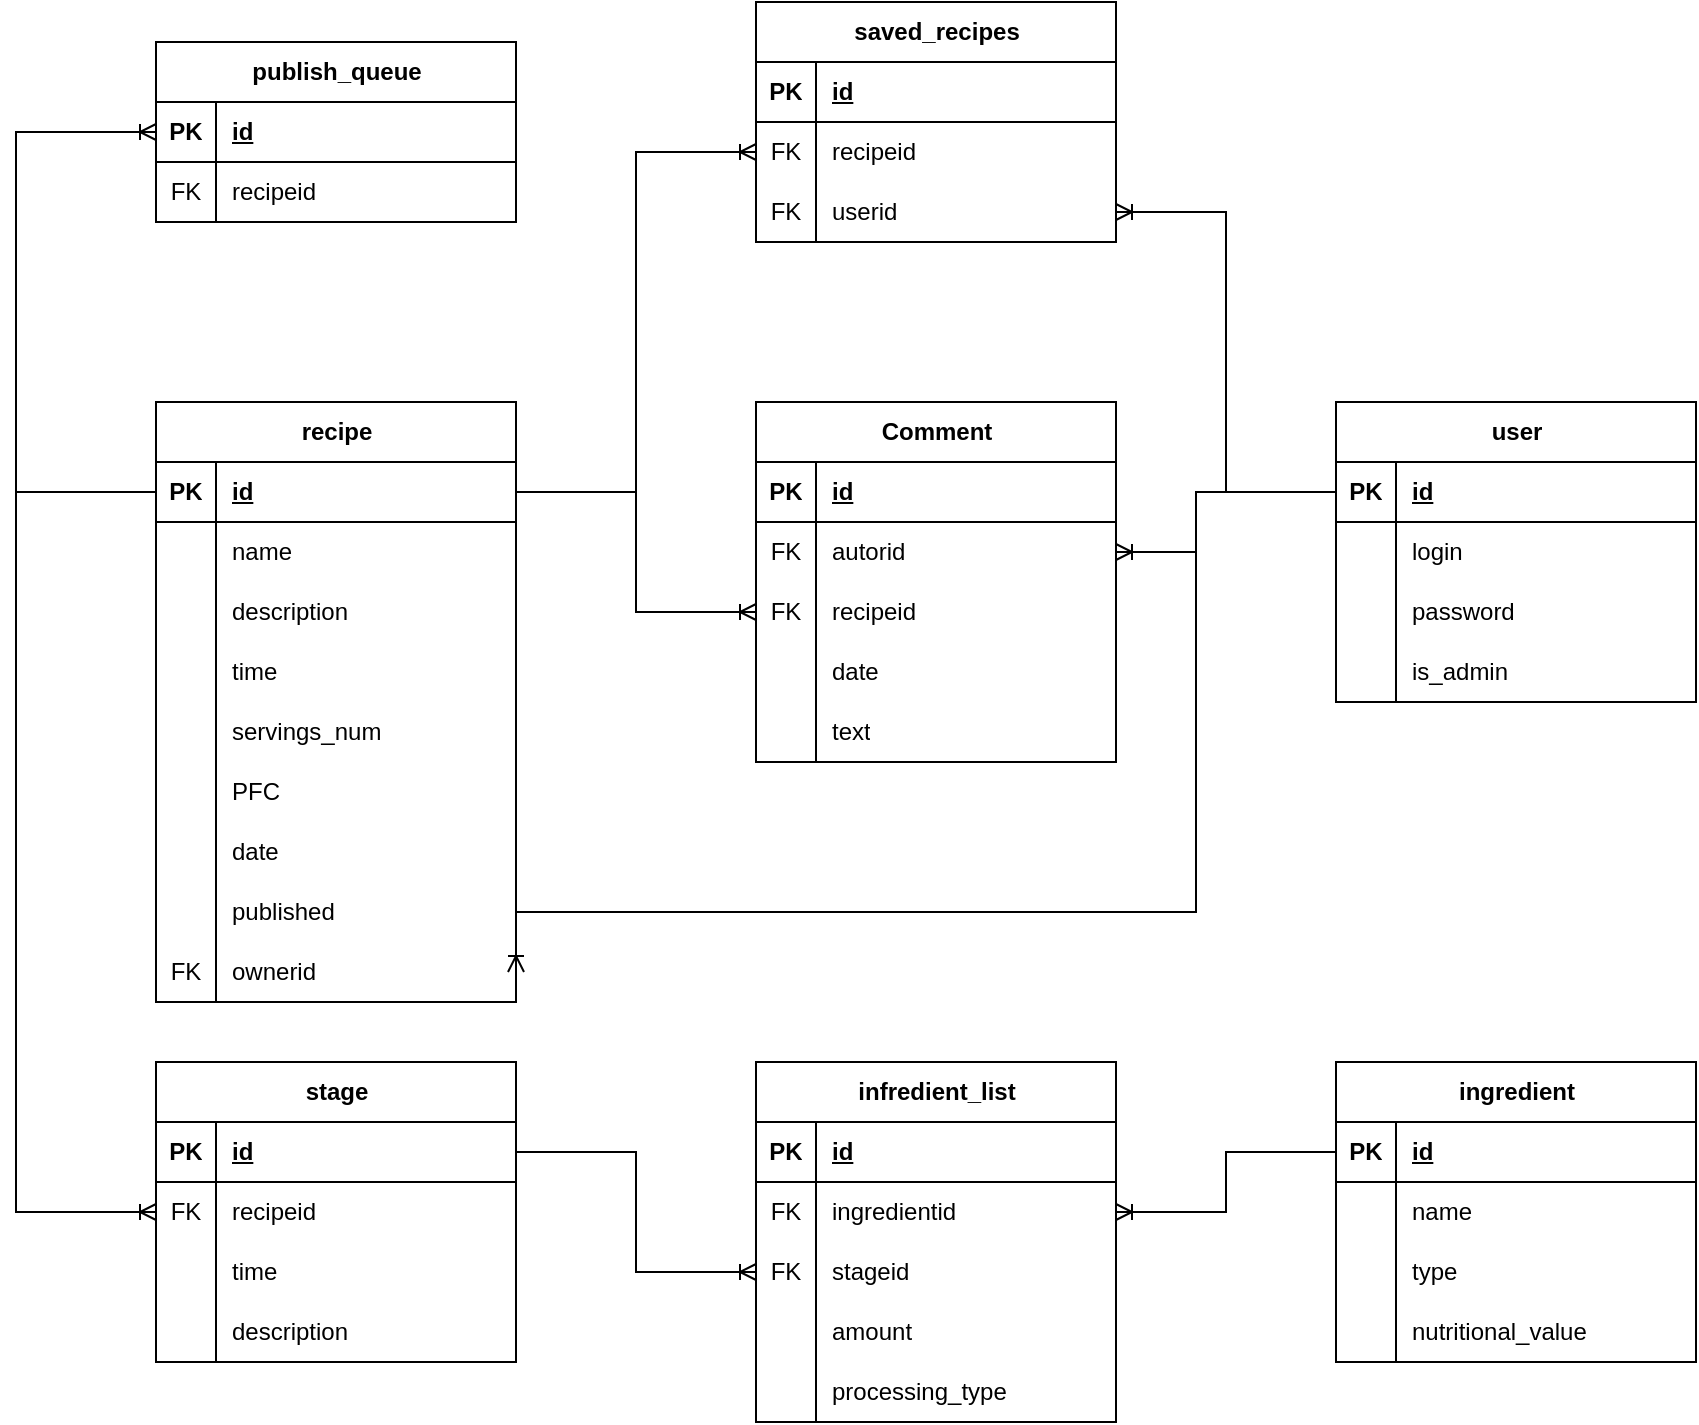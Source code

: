 <?xml version="1.0" encoding="UTF-8"?>
<mxfile version="21.7.5" type="device">
  <diagram name="Страница 1" id="qxFf3UQP6UIn3KZChsgd">
    <mxGraphModel dx="2514" dy="895" grid="1" gridSize="10" guides="1" tooltips="1" connect="1" arrows="1" fold="1" page="1" pageScale="1" pageWidth="827" pageHeight="1169" math="0" shadow="0">
      <root>
        <mxCell id="0" />
        <mxCell id="1" parent="0" />
        <mxCell id="BuywDFNA-52VZ0gTNsVz-1" value="user" style="shape=table;startSize=30;container=1;collapsible=1;childLayout=tableLayout;fixedRows=1;rowLines=0;fontStyle=1;align=center;resizeLast=1;html=1;" parent="1" vertex="1">
          <mxGeometry x="120" y="270" width="180" height="150" as="geometry">
            <mxRectangle x="170" y="230" width="70" height="30" as="alternateBounds" />
          </mxGeometry>
        </mxCell>
        <mxCell id="BuywDFNA-52VZ0gTNsVz-2" value="" style="shape=tableRow;horizontal=0;startSize=0;swimlaneHead=0;swimlaneBody=0;fillColor=none;collapsible=0;dropTarget=0;points=[[0,0.5],[1,0.5]];portConstraint=eastwest;top=0;left=0;right=0;bottom=1;" parent="BuywDFNA-52VZ0gTNsVz-1" vertex="1">
          <mxGeometry y="30" width="180" height="30" as="geometry" />
        </mxCell>
        <mxCell id="BuywDFNA-52VZ0gTNsVz-3" value="PK" style="shape=partialRectangle;connectable=0;fillColor=none;top=0;left=0;bottom=0;right=0;fontStyle=1;overflow=hidden;whiteSpace=wrap;html=1;" parent="BuywDFNA-52VZ0gTNsVz-2" vertex="1">
          <mxGeometry width="30" height="30" as="geometry">
            <mxRectangle width="30" height="30" as="alternateBounds" />
          </mxGeometry>
        </mxCell>
        <mxCell id="BuywDFNA-52VZ0gTNsVz-4" value="id" style="shape=partialRectangle;connectable=0;fillColor=none;top=0;left=0;bottom=0;right=0;align=left;spacingLeft=6;fontStyle=5;overflow=hidden;whiteSpace=wrap;html=1;" parent="BuywDFNA-52VZ0gTNsVz-2" vertex="1">
          <mxGeometry x="30" width="150" height="30" as="geometry">
            <mxRectangle width="150" height="30" as="alternateBounds" />
          </mxGeometry>
        </mxCell>
        <mxCell id="BuywDFNA-52VZ0gTNsVz-5" value="" style="shape=tableRow;horizontal=0;startSize=0;swimlaneHead=0;swimlaneBody=0;fillColor=none;collapsible=0;dropTarget=0;points=[[0,0.5],[1,0.5]];portConstraint=eastwest;top=0;left=0;right=0;bottom=0;" parent="BuywDFNA-52VZ0gTNsVz-1" vertex="1">
          <mxGeometry y="60" width="180" height="30" as="geometry" />
        </mxCell>
        <mxCell id="BuywDFNA-52VZ0gTNsVz-6" value="" style="shape=partialRectangle;connectable=0;fillColor=none;top=0;left=0;bottom=0;right=0;editable=1;overflow=hidden;whiteSpace=wrap;html=1;" parent="BuywDFNA-52VZ0gTNsVz-5" vertex="1">
          <mxGeometry width="30" height="30" as="geometry">
            <mxRectangle width="30" height="30" as="alternateBounds" />
          </mxGeometry>
        </mxCell>
        <mxCell id="BuywDFNA-52VZ0gTNsVz-7" value="login" style="shape=partialRectangle;connectable=0;fillColor=none;top=0;left=0;bottom=0;right=0;align=left;spacingLeft=6;overflow=hidden;whiteSpace=wrap;html=1;" parent="BuywDFNA-52VZ0gTNsVz-5" vertex="1">
          <mxGeometry x="30" width="150" height="30" as="geometry">
            <mxRectangle width="150" height="30" as="alternateBounds" />
          </mxGeometry>
        </mxCell>
        <mxCell id="BuywDFNA-52VZ0gTNsVz-8" value="" style="shape=tableRow;horizontal=0;startSize=0;swimlaneHead=0;swimlaneBody=0;fillColor=none;collapsible=0;dropTarget=0;points=[[0,0.5],[1,0.5]];portConstraint=eastwest;top=0;left=0;right=0;bottom=0;" parent="BuywDFNA-52VZ0gTNsVz-1" vertex="1">
          <mxGeometry y="90" width="180" height="30" as="geometry" />
        </mxCell>
        <mxCell id="BuywDFNA-52VZ0gTNsVz-9" value="" style="shape=partialRectangle;connectable=0;fillColor=none;top=0;left=0;bottom=0;right=0;editable=1;overflow=hidden;whiteSpace=wrap;html=1;" parent="BuywDFNA-52VZ0gTNsVz-8" vertex="1">
          <mxGeometry width="30" height="30" as="geometry">
            <mxRectangle width="30" height="30" as="alternateBounds" />
          </mxGeometry>
        </mxCell>
        <mxCell id="BuywDFNA-52VZ0gTNsVz-10" value="password" style="shape=partialRectangle;connectable=0;fillColor=none;top=0;left=0;bottom=0;right=0;align=left;spacingLeft=6;overflow=hidden;whiteSpace=wrap;html=1;" parent="BuywDFNA-52VZ0gTNsVz-8" vertex="1">
          <mxGeometry x="30" width="150" height="30" as="geometry">
            <mxRectangle width="150" height="30" as="alternateBounds" />
          </mxGeometry>
        </mxCell>
        <mxCell id="BuywDFNA-52VZ0gTNsVz-11" value="" style="shape=tableRow;horizontal=0;startSize=0;swimlaneHead=0;swimlaneBody=0;fillColor=none;collapsible=0;dropTarget=0;points=[[0,0.5],[1,0.5]];portConstraint=eastwest;top=0;left=0;right=0;bottom=0;" parent="BuywDFNA-52VZ0gTNsVz-1" vertex="1">
          <mxGeometry y="120" width="180" height="30" as="geometry" />
        </mxCell>
        <mxCell id="BuywDFNA-52VZ0gTNsVz-12" value="" style="shape=partialRectangle;connectable=0;fillColor=none;top=0;left=0;bottom=0;right=0;editable=1;overflow=hidden;whiteSpace=wrap;html=1;" parent="BuywDFNA-52VZ0gTNsVz-11" vertex="1">
          <mxGeometry width="30" height="30" as="geometry">
            <mxRectangle width="30" height="30" as="alternateBounds" />
          </mxGeometry>
        </mxCell>
        <mxCell id="BuywDFNA-52VZ0gTNsVz-13" value="is_admin" style="shape=partialRectangle;connectable=0;fillColor=none;top=0;left=0;bottom=0;right=0;align=left;spacingLeft=6;overflow=hidden;whiteSpace=wrap;html=1;" parent="BuywDFNA-52VZ0gTNsVz-11" vertex="1">
          <mxGeometry x="30" width="150" height="30" as="geometry">
            <mxRectangle width="150" height="30" as="alternateBounds" />
          </mxGeometry>
        </mxCell>
        <mxCell id="BuywDFNA-52VZ0gTNsVz-22" value="Comment" style="shape=table;startSize=30;container=1;collapsible=1;childLayout=tableLayout;fixedRows=1;rowLines=0;fontStyle=1;align=center;resizeLast=1;html=1;" parent="1" vertex="1">
          <mxGeometry x="-170" y="270" width="180" height="180" as="geometry">
            <mxRectangle x="170" y="230" width="70" height="30" as="alternateBounds" />
          </mxGeometry>
        </mxCell>
        <mxCell id="BuywDFNA-52VZ0gTNsVz-23" value="" style="shape=tableRow;horizontal=0;startSize=0;swimlaneHead=0;swimlaneBody=0;fillColor=none;collapsible=0;dropTarget=0;points=[[0,0.5],[1,0.5]];portConstraint=eastwest;top=0;left=0;right=0;bottom=1;" parent="BuywDFNA-52VZ0gTNsVz-22" vertex="1">
          <mxGeometry y="30" width="180" height="30" as="geometry" />
        </mxCell>
        <mxCell id="BuywDFNA-52VZ0gTNsVz-24" value="PK" style="shape=partialRectangle;connectable=0;fillColor=none;top=0;left=0;bottom=0;right=0;fontStyle=1;overflow=hidden;whiteSpace=wrap;html=1;" parent="BuywDFNA-52VZ0gTNsVz-23" vertex="1">
          <mxGeometry width="30" height="30" as="geometry">
            <mxRectangle width="30" height="30" as="alternateBounds" />
          </mxGeometry>
        </mxCell>
        <mxCell id="BuywDFNA-52VZ0gTNsVz-25" value="id" style="shape=partialRectangle;connectable=0;fillColor=none;top=0;left=0;bottom=0;right=0;align=left;spacingLeft=6;fontStyle=5;overflow=hidden;whiteSpace=wrap;html=1;" parent="BuywDFNA-52VZ0gTNsVz-23" vertex="1">
          <mxGeometry x="30" width="150" height="30" as="geometry">
            <mxRectangle width="150" height="30" as="alternateBounds" />
          </mxGeometry>
        </mxCell>
        <mxCell id="BuywDFNA-52VZ0gTNsVz-26" value="" style="shape=tableRow;horizontal=0;startSize=0;swimlaneHead=0;swimlaneBody=0;fillColor=none;collapsible=0;dropTarget=0;points=[[0,0.5],[1,0.5]];portConstraint=eastwest;top=0;left=0;right=0;bottom=0;" parent="BuywDFNA-52VZ0gTNsVz-22" vertex="1">
          <mxGeometry y="60" width="180" height="30" as="geometry" />
        </mxCell>
        <mxCell id="BuywDFNA-52VZ0gTNsVz-27" value="FK" style="shape=partialRectangle;connectable=0;fillColor=none;top=0;left=0;bottom=0;right=0;editable=1;overflow=hidden;whiteSpace=wrap;html=1;" parent="BuywDFNA-52VZ0gTNsVz-26" vertex="1">
          <mxGeometry width="30" height="30" as="geometry">
            <mxRectangle width="30" height="30" as="alternateBounds" />
          </mxGeometry>
        </mxCell>
        <mxCell id="BuywDFNA-52VZ0gTNsVz-28" value="autorid" style="shape=partialRectangle;connectable=0;fillColor=none;top=0;left=0;bottom=0;right=0;align=left;spacingLeft=6;overflow=hidden;whiteSpace=wrap;html=1;" parent="BuywDFNA-52VZ0gTNsVz-26" vertex="1">
          <mxGeometry x="30" width="150" height="30" as="geometry">
            <mxRectangle width="150" height="30" as="alternateBounds" />
          </mxGeometry>
        </mxCell>
        <mxCell id="BuywDFNA-52VZ0gTNsVz-66" style="shape=tableRow;horizontal=0;startSize=0;swimlaneHead=0;swimlaneBody=0;fillColor=none;collapsible=0;dropTarget=0;points=[[0,0.5],[1,0.5]];portConstraint=eastwest;top=0;left=0;right=0;bottom=0;" parent="BuywDFNA-52VZ0gTNsVz-22" vertex="1">
          <mxGeometry y="90" width="180" height="30" as="geometry" />
        </mxCell>
        <mxCell id="BuywDFNA-52VZ0gTNsVz-67" value="FK" style="shape=partialRectangle;connectable=0;fillColor=none;top=0;left=0;bottom=0;right=0;editable=1;overflow=hidden;whiteSpace=wrap;html=1;" parent="BuywDFNA-52VZ0gTNsVz-66" vertex="1">
          <mxGeometry width="30" height="30" as="geometry">
            <mxRectangle width="30" height="30" as="alternateBounds" />
          </mxGeometry>
        </mxCell>
        <mxCell id="BuywDFNA-52VZ0gTNsVz-68" value="recipeid" style="shape=partialRectangle;connectable=0;fillColor=none;top=0;left=0;bottom=0;right=0;align=left;spacingLeft=6;overflow=hidden;whiteSpace=wrap;html=1;" parent="BuywDFNA-52VZ0gTNsVz-66" vertex="1">
          <mxGeometry x="30" width="150" height="30" as="geometry">
            <mxRectangle width="150" height="30" as="alternateBounds" />
          </mxGeometry>
        </mxCell>
        <mxCell id="BuywDFNA-52VZ0gTNsVz-29" value="" style="shape=tableRow;horizontal=0;startSize=0;swimlaneHead=0;swimlaneBody=0;fillColor=none;collapsible=0;dropTarget=0;points=[[0,0.5],[1,0.5]];portConstraint=eastwest;top=0;left=0;right=0;bottom=0;" parent="BuywDFNA-52VZ0gTNsVz-22" vertex="1">
          <mxGeometry y="120" width="180" height="30" as="geometry" />
        </mxCell>
        <mxCell id="BuywDFNA-52VZ0gTNsVz-30" value="" style="shape=partialRectangle;connectable=0;fillColor=none;top=0;left=0;bottom=0;right=0;editable=1;overflow=hidden;whiteSpace=wrap;html=1;" parent="BuywDFNA-52VZ0gTNsVz-29" vertex="1">
          <mxGeometry width="30" height="30" as="geometry">
            <mxRectangle width="30" height="30" as="alternateBounds" />
          </mxGeometry>
        </mxCell>
        <mxCell id="BuywDFNA-52VZ0gTNsVz-31" value="date" style="shape=partialRectangle;connectable=0;fillColor=none;top=0;left=0;bottom=0;right=0;align=left;spacingLeft=6;overflow=hidden;whiteSpace=wrap;html=1;" parent="BuywDFNA-52VZ0gTNsVz-29" vertex="1">
          <mxGeometry x="30" width="150" height="30" as="geometry">
            <mxRectangle width="150" height="30" as="alternateBounds" />
          </mxGeometry>
        </mxCell>
        <mxCell id="BuywDFNA-52VZ0gTNsVz-32" value="" style="shape=tableRow;horizontal=0;startSize=0;swimlaneHead=0;swimlaneBody=0;fillColor=none;collapsible=0;dropTarget=0;points=[[0,0.5],[1,0.5]];portConstraint=eastwest;top=0;left=0;right=0;bottom=0;" parent="BuywDFNA-52VZ0gTNsVz-22" vertex="1">
          <mxGeometry y="150" width="180" height="30" as="geometry" />
        </mxCell>
        <mxCell id="BuywDFNA-52VZ0gTNsVz-33" value="" style="shape=partialRectangle;connectable=0;fillColor=none;top=0;left=0;bottom=0;right=0;editable=1;overflow=hidden;whiteSpace=wrap;html=1;" parent="BuywDFNA-52VZ0gTNsVz-32" vertex="1">
          <mxGeometry width="30" height="30" as="geometry">
            <mxRectangle width="30" height="30" as="alternateBounds" />
          </mxGeometry>
        </mxCell>
        <mxCell id="BuywDFNA-52VZ0gTNsVz-34" value="text" style="shape=partialRectangle;connectable=0;fillColor=none;top=0;left=0;bottom=0;right=0;align=left;spacingLeft=6;overflow=hidden;whiteSpace=wrap;html=1;" parent="BuywDFNA-52VZ0gTNsVz-32" vertex="1">
          <mxGeometry x="30" width="150" height="30" as="geometry">
            <mxRectangle width="150" height="30" as="alternateBounds" />
          </mxGeometry>
        </mxCell>
        <mxCell id="BuywDFNA-52VZ0gTNsVz-41" value="recipe" style="shape=table;startSize=30;container=1;collapsible=1;childLayout=tableLayout;fixedRows=1;rowLines=0;fontStyle=1;align=center;resizeLast=1;html=1;" parent="1" vertex="1">
          <mxGeometry x="-470" y="270" width="180" height="300" as="geometry">
            <mxRectangle x="170" y="230" width="70" height="30" as="alternateBounds" />
          </mxGeometry>
        </mxCell>
        <mxCell id="BuywDFNA-52VZ0gTNsVz-42" value="" style="shape=tableRow;horizontal=0;startSize=0;swimlaneHead=0;swimlaneBody=0;fillColor=none;collapsible=0;dropTarget=0;points=[[0,0.5],[1,0.5]];portConstraint=eastwest;top=0;left=0;right=0;bottom=1;" parent="BuywDFNA-52VZ0gTNsVz-41" vertex="1">
          <mxGeometry y="30" width="180" height="30" as="geometry" />
        </mxCell>
        <mxCell id="BuywDFNA-52VZ0gTNsVz-43" value="PK" style="shape=partialRectangle;connectable=0;fillColor=none;top=0;left=0;bottom=0;right=0;fontStyle=1;overflow=hidden;whiteSpace=wrap;html=1;" parent="BuywDFNA-52VZ0gTNsVz-42" vertex="1">
          <mxGeometry width="30" height="30" as="geometry">
            <mxRectangle width="30" height="30" as="alternateBounds" />
          </mxGeometry>
        </mxCell>
        <mxCell id="BuywDFNA-52VZ0gTNsVz-44" value="id" style="shape=partialRectangle;connectable=0;fillColor=none;top=0;left=0;bottom=0;right=0;align=left;spacingLeft=6;fontStyle=5;overflow=hidden;whiteSpace=wrap;html=1;" parent="BuywDFNA-52VZ0gTNsVz-42" vertex="1">
          <mxGeometry x="30" width="150" height="30" as="geometry">
            <mxRectangle width="150" height="30" as="alternateBounds" />
          </mxGeometry>
        </mxCell>
        <mxCell id="BuywDFNA-52VZ0gTNsVz-45" value="" style="shape=tableRow;horizontal=0;startSize=0;swimlaneHead=0;swimlaneBody=0;fillColor=none;collapsible=0;dropTarget=0;points=[[0,0.5],[1,0.5]];portConstraint=eastwest;top=0;left=0;right=0;bottom=0;" parent="BuywDFNA-52VZ0gTNsVz-41" vertex="1">
          <mxGeometry y="60" width="180" height="30" as="geometry" />
        </mxCell>
        <mxCell id="BuywDFNA-52VZ0gTNsVz-46" value="" style="shape=partialRectangle;connectable=0;fillColor=none;top=0;left=0;bottom=0;right=0;editable=1;overflow=hidden;whiteSpace=wrap;html=1;" parent="BuywDFNA-52VZ0gTNsVz-45" vertex="1">
          <mxGeometry width="30" height="30" as="geometry">
            <mxRectangle width="30" height="30" as="alternateBounds" />
          </mxGeometry>
        </mxCell>
        <mxCell id="BuywDFNA-52VZ0gTNsVz-47" value="name" style="shape=partialRectangle;connectable=0;fillColor=none;top=0;left=0;bottom=0;right=0;align=left;spacingLeft=6;overflow=hidden;whiteSpace=wrap;html=1;" parent="BuywDFNA-52VZ0gTNsVz-45" vertex="1">
          <mxGeometry x="30" width="150" height="30" as="geometry">
            <mxRectangle width="150" height="30" as="alternateBounds" />
          </mxGeometry>
        </mxCell>
        <mxCell id="BuywDFNA-52VZ0gTNsVz-48" value="" style="shape=tableRow;horizontal=0;startSize=0;swimlaneHead=0;swimlaneBody=0;fillColor=none;collapsible=0;dropTarget=0;points=[[0,0.5],[1,0.5]];portConstraint=eastwest;top=0;left=0;right=0;bottom=0;" parent="BuywDFNA-52VZ0gTNsVz-41" vertex="1">
          <mxGeometry y="90" width="180" height="30" as="geometry" />
        </mxCell>
        <mxCell id="BuywDFNA-52VZ0gTNsVz-49" value="" style="shape=partialRectangle;connectable=0;fillColor=none;top=0;left=0;bottom=0;right=0;editable=1;overflow=hidden;whiteSpace=wrap;html=1;" parent="BuywDFNA-52VZ0gTNsVz-48" vertex="1">
          <mxGeometry width="30" height="30" as="geometry">
            <mxRectangle width="30" height="30" as="alternateBounds" />
          </mxGeometry>
        </mxCell>
        <mxCell id="BuywDFNA-52VZ0gTNsVz-50" value="description" style="shape=partialRectangle;connectable=0;fillColor=none;top=0;left=0;bottom=0;right=0;align=left;spacingLeft=6;overflow=hidden;whiteSpace=wrap;html=1;" parent="BuywDFNA-52VZ0gTNsVz-48" vertex="1">
          <mxGeometry x="30" width="150" height="30" as="geometry">
            <mxRectangle width="150" height="30" as="alternateBounds" />
          </mxGeometry>
        </mxCell>
        <mxCell id="BuywDFNA-52VZ0gTNsVz-51" value="" style="shape=tableRow;horizontal=0;startSize=0;swimlaneHead=0;swimlaneBody=0;fillColor=none;collapsible=0;dropTarget=0;points=[[0,0.5],[1,0.5]];portConstraint=eastwest;top=0;left=0;right=0;bottom=0;" parent="BuywDFNA-52VZ0gTNsVz-41" vertex="1">
          <mxGeometry y="120" width="180" height="30" as="geometry" />
        </mxCell>
        <mxCell id="BuywDFNA-52VZ0gTNsVz-52" value="" style="shape=partialRectangle;connectable=0;fillColor=none;top=0;left=0;bottom=0;right=0;editable=1;overflow=hidden;whiteSpace=wrap;html=1;" parent="BuywDFNA-52VZ0gTNsVz-51" vertex="1">
          <mxGeometry width="30" height="30" as="geometry">
            <mxRectangle width="30" height="30" as="alternateBounds" />
          </mxGeometry>
        </mxCell>
        <mxCell id="BuywDFNA-52VZ0gTNsVz-53" value="time" style="shape=partialRectangle;connectable=0;fillColor=none;top=0;left=0;bottom=0;right=0;align=left;spacingLeft=6;overflow=hidden;whiteSpace=wrap;html=1;" parent="BuywDFNA-52VZ0gTNsVz-51" vertex="1">
          <mxGeometry x="30" width="150" height="30" as="geometry">
            <mxRectangle width="150" height="30" as="alternateBounds" />
          </mxGeometry>
        </mxCell>
        <mxCell id="BuywDFNA-52VZ0gTNsVz-54" style="shape=tableRow;horizontal=0;startSize=0;swimlaneHead=0;swimlaneBody=0;fillColor=none;collapsible=0;dropTarget=0;points=[[0,0.5],[1,0.5]];portConstraint=eastwest;top=0;left=0;right=0;bottom=0;" parent="BuywDFNA-52VZ0gTNsVz-41" vertex="1">
          <mxGeometry y="150" width="180" height="30" as="geometry" />
        </mxCell>
        <mxCell id="BuywDFNA-52VZ0gTNsVz-55" style="shape=partialRectangle;connectable=0;fillColor=none;top=0;left=0;bottom=0;right=0;editable=1;overflow=hidden;whiteSpace=wrap;html=1;" parent="BuywDFNA-52VZ0gTNsVz-54" vertex="1">
          <mxGeometry width="30" height="30" as="geometry">
            <mxRectangle width="30" height="30" as="alternateBounds" />
          </mxGeometry>
        </mxCell>
        <mxCell id="BuywDFNA-52VZ0gTNsVz-56" value="servings_num" style="shape=partialRectangle;connectable=0;fillColor=none;top=0;left=0;bottom=0;right=0;align=left;spacingLeft=6;overflow=hidden;whiteSpace=wrap;html=1;" parent="BuywDFNA-52VZ0gTNsVz-54" vertex="1">
          <mxGeometry x="30" width="150" height="30" as="geometry">
            <mxRectangle width="150" height="30" as="alternateBounds" />
          </mxGeometry>
        </mxCell>
        <mxCell id="BuywDFNA-52VZ0gTNsVz-57" style="shape=tableRow;horizontal=0;startSize=0;swimlaneHead=0;swimlaneBody=0;fillColor=none;collapsible=0;dropTarget=0;points=[[0,0.5],[1,0.5]];portConstraint=eastwest;top=0;left=0;right=0;bottom=0;" parent="BuywDFNA-52VZ0gTNsVz-41" vertex="1">
          <mxGeometry y="180" width="180" height="30" as="geometry" />
        </mxCell>
        <mxCell id="BuywDFNA-52VZ0gTNsVz-58" style="shape=partialRectangle;connectable=0;fillColor=none;top=0;left=0;bottom=0;right=0;editable=1;overflow=hidden;whiteSpace=wrap;html=1;" parent="BuywDFNA-52VZ0gTNsVz-57" vertex="1">
          <mxGeometry width="30" height="30" as="geometry">
            <mxRectangle width="30" height="30" as="alternateBounds" />
          </mxGeometry>
        </mxCell>
        <mxCell id="BuywDFNA-52VZ0gTNsVz-59" value="PFC" style="shape=partialRectangle;connectable=0;fillColor=none;top=0;left=0;bottom=0;right=0;align=left;spacingLeft=6;overflow=hidden;whiteSpace=wrap;html=1;" parent="BuywDFNA-52VZ0gTNsVz-57" vertex="1">
          <mxGeometry x="30" width="150" height="30" as="geometry">
            <mxRectangle width="150" height="30" as="alternateBounds" />
          </mxGeometry>
        </mxCell>
        <mxCell id="BuywDFNA-52VZ0gTNsVz-60" style="shape=tableRow;horizontal=0;startSize=0;swimlaneHead=0;swimlaneBody=0;fillColor=none;collapsible=0;dropTarget=0;points=[[0,0.5],[1,0.5]];portConstraint=eastwest;top=0;left=0;right=0;bottom=0;" parent="BuywDFNA-52VZ0gTNsVz-41" vertex="1">
          <mxGeometry y="210" width="180" height="30" as="geometry" />
        </mxCell>
        <mxCell id="BuywDFNA-52VZ0gTNsVz-61" style="shape=partialRectangle;connectable=0;fillColor=none;top=0;left=0;bottom=0;right=0;editable=1;overflow=hidden;whiteSpace=wrap;html=1;" parent="BuywDFNA-52VZ0gTNsVz-60" vertex="1">
          <mxGeometry width="30" height="30" as="geometry">
            <mxRectangle width="30" height="30" as="alternateBounds" />
          </mxGeometry>
        </mxCell>
        <mxCell id="BuywDFNA-52VZ0gTNsVz-62" value="date" style="shape=partialRectangle;connectable=0;fillColor=none;top=0;left=0;bottom=0;right=0;align=left;spacingLeft=6;overflow=hidden;whiteSpace=wrap;html=1;" parent="BuywDFNA-52VZ0gTNsVz-60" vertex="1">
          <mxGeometry x="30" width="150" height="30" as="geometry">
            <mxRectangle width="150" height="30" as="alternateBounds" />
          </mxGeometry>
        </mxCell>
        <mxCell id="vXX8ClGZWFVrInSPY9p9-1" style="shape=tableRow;horizontal=0;startSize=0;swimlaneHead=0;swimlaneBody=0;fillColor=none;collapsible=0;dropTarget=0;points=[[0,0.5],[1,0.5]];portConstraint=eastwest;top=0;left=0;right=0;bottom=0;" vertex="1" parent="BuywDFNA-52VZ0gTNsVz-41">
          <mxGeometry y="240" width="180" height="30" as="geometry" />
        </mxCell>
        <mxCell id="vXX8ClGZWFVrInSPY9p9-2" style="shape=partialRectangle;connectable=0;fillColor=none;top=0;left=0;bottom=0;right=0;editable=1;overflow=hidden;whiteSpace=wrap;html=1;" vertex="1" parent="vXX8ClGZWFVrInSPY9p9-1">
          <mxGeometry width="30" height="30" as="geometry">
            <mxRectangle width="30" height="30" as="alternateBounds" />
          </mxGeometry>
        </mxCell>
        <mxCell id="vXX8ClGZWFVrInSPY9p9-3" value="published" style="shape=partialRectangle;connectable=0;fillColor=none;top=0;left=0;bottom=0;right=0;align=left;spacingLeft=6;overflow=hidden;whiteSpace=wrap;html=1;" vertex="1" parent="vXX8ClGZWFVrInSPY9p9-1">
          <mxGeometry x="30" width="150" height="30" as="geometry">
            <mxRectangle width="150" height="30" as="alternateBounds" />
          </mxGeometry>
        </mxCell>
        <mxCell id="BuywDFNA-52VZ0gTNsVz-63" style="shape=tableRow;horizontal=0;startSize=0;swimlaneHead=0;swimlaneBody=0;fillColor=none;collapsible=0;dropTarget=0;points=[[0,0.5],[1,0.5]];portConstraint=eastwest;top=0;left=0;right=0;bottom=0;" parent="BuywDFNA-52VZ0gTNsVz-41" vertex="1">
          <mxGeometry y="270" width="180" height="30" as="geometry" />
        </mxCell>
        <mxCell id="BuywDFNA-52VZ0gTNsVz-64" value="FK" style="shape=partialRectangle;connectable=0;fillColor=none;top=0;left=0;bottom=0;right=0;editable=1;overflow=hidden;whiteSpace=wrap;html=1;" parent="BuywDFNA-52VZ0gTNsVz-63" vertex="1">
          <mxGeometry width="30" height="30" as="geometry">
            <mxRectangle width="30" height="30" as="alternateBounds" />
          </mxGeometry>
        </mxCell>
        <mxCell id="BuywDFNA-52VZ0gTNsVz-65" value="ownerid" style="shape=partialRectangle;connectable=0;fillColor=none;top=0;left=0;bottom=0;right=0;align=left;spacingLeft=6;overflow=hidden;whiteSpace=wrap;html=1;" parent="BuywDFNA-52VZ0gTNsVz-63" vertex="1">
          <mxGeometry x="30" width="150" height="30" as="geometry">
            <mxRectangle width="150" height="30" as="alternateBounds" />
          </mxGeometry>
        </mxCell>
        <mxCell id="BuywDFNA-52VZ0gTNsVz-69" value="stage" style="shape=table;startSize=30;container=1;collapsible=1;childLayout=tableLayout;fixedRows=1;rowLines=0;fontStyle=1;align=center;resizeLast=1;html=1;" parent="1" vertex="1">
          <mxGeometry x="-470" y="600" width="180" height="150" as="geometry">
            <mxRectangle x="170" y="230" width="70" height="30" as="alternateBounds" />
          </mxGeometry>
        </mxCell>
        <mxCell id="BuywDFNA-52VZ0gTNsVz-70" value="" style="shape=tableRow;horizontal=0;startSize=0;swimlaneHead=0;swimlaneBody=0;fillColor=none;collapsible=0;dropTarget=0;points=[[0,0.5],[1,0.5]];portConstraint=eastwest;top=0;left=0;right=0;bottom=1;" parent="BuywDFNA-52VZ0gTNsVz-69" vertex="1">
          <mxGeometry y="30" width="180" height="30" as="geometry" />
        </mxCell>
        <mxCell id="BuywDFNA-52VZ0gTNsVz-71" value="PK" style="shape=partialRectangle;connectable=0;fillColor=none;top=0;left=0;bottom=0;right=0;fontStyle=1;overflow=hidden;whiteSpace=wrap;html=1;" parent="BuywDFNA-52VZ0gTNsVz-70" vertex="1">
          <mxGeometry width="30" height="30" as="geometry">
            <mxRectangle width="30" height="30" as="alternateBounds" />
          </mxGeometry>
        </mxCell>
        <mxCell id="BuywDFNA-52VZ0gTNsVz-72" value="id" style="shape=partialRectangle;connectable=0;fillColor=none;top=0;left=0;bottom=0;right=0;align=left;spacingLeft=6;fontStyle=5;overflow=hidden;whiteSpace=wrap;html=1;" parent="BuywDFNA-52VZ0gTNsVz-70" vertex="1">
          <mxGeometry x="30" width="150" height="30" as="geometry">
            <mxRectangle width="150" height="30" as="alternateBounds" />
          </mxGeometry>
        </mxCell>
        <mxCell id="BuywDFNA-52VZ0gTNsVz-73" value="" style="shape=tableRow;horizontal=0;startSize=0;swimlaneHead=0;swimlaneBody=0;fillColor=none;collapsible=0;dropTarget=0;points=[[0,0.5],[1,0.5]];portConstraint=eastwest;top=0;left=0;right=0;bottom=0;" parent="BuywDFNA-52VZ0gTNsVz-69" vertex="1">
          <mxGeometry y="60" width="180" height="30" as="geometry" />
        </mxCell>
        <mxCell id="BuywDFNA-52VZ0gTNsVz-74" value="FK" style="shape=partialRectangle;connectable=0;fillColor=none;top=0;left=0;bottom=0;right=0;editable=1;overflow=hidden;whiteSpace=wrap;html=1;" parent="BuywDFNA-52VZ0gTNsVz-73" vertex="1">
          <mxGeometry width="30" height="30" as="geometry">
            <mxRectangle width="30" height="30" as="alternateBounds" />
          </mxGeometry>
        </mxCell>
        <mxCell id="BuywDFNA-52VZ0gTNsVz-75" value="recipeid" style="shape=partialRectangle;connectable=0;fillColor=none;top=0;left=0;bottom=0;right=0;align=left;spacingLeft=6;overflow=hidden;whiteSpace=wrap;html=1;" parent="BuywDFNA-52VZ0gTNsVz-73" vertex="1">
          <mxGeometry x="30" width="150" height="30" as="geometry">
            <mxRectangle width="150" height="30" as="alternateBounds" />
          </mxGeometry>
        </mxCell>
        <mxCell id="BuywDFNA-52VZ0gTNsVz-76" style="shape=tableRow;horizontal=0;startSize=0;swimlaneHead=0;swimlaneBody=0;fillColor=none;collapsible=0;dropTarget=0;points=[[0,0.5],[1,0.5]];portConstraint=eastwest;top=0;left=0;right=0;bottom=0;" parent="BuywDFNA-52VZ0gTNsVz-69" vertex="1">
          <mxGeometry y="90" width="180" height="30" as="geometry" />
        </mxCell>
        <mxCell id="BuywDFNA-52VZ0gTNsVz-77" value="" style="shape=partialRectangle;connectable=0;fillColor=none;top=0;left=0;bottom=0;right=0;editable=1;overflow=hidden;whiteSpace=wrap;html=1;" parent="BuywDFNA-52VZ0gTNsVz-76" vertex="1">
          <mxGeometry width="30" height="30" as="geometry">
            <mxRectangle width="30" height="30" as="alternateBounds" />
          </mxGeometry>
        </mxCell>
        <mxCell id="BuywDFNA-52VZ0gTNsVz-78" value="time" style="shape=partialRectangle;connectable=0;fillColor=none;top=0;left=0;bottom=0;right=0;align=left;spacingLeft=6;overflow=hidden;whiteSpace=wrap;html=1;" parent="BuywDFNA-52VZ0gTNsVz-76" vertex="1">
          <mxGeometry x="30" width="150" height="30" as="geometry">
            <mxRectangle width="150" height="30" as="alternateBounds" />
          </mxGeometry>
        </mxCell>
        <mxCell id="BuywDFNA-52VZ0gTNsVz-79" value="" style="shape=tableRow;horizontal=0;startSize=0;swimlaneHead=0;swimlaneBody=0;fillColor=none;collapsible=0;dropTarget=0;points=[[0,0.5],[1,0.5]];portConstraint=eastwest;top=0;left=0;right=0;bottom=0;" parent="BuywDFNA-52VZ0gTNsVz-69" vertex="1">
          <mxGeometry y="120" width="180" height="30" as="geometry" />
        </mxCell>
        <mxCell id="BuywDFNA-52VZ0gTNsVz-80" value="" style="shape=partialRectangle;connectable=0;fillColor=none;top=0;left=0;bottom=0;right=0;editable=1;overflow=hidden;whiteSpace=wrap;html=1;" parent="BuywDFNA-52VZ0gTNsVz-79" vertex="1">
          <mxGeometry width="30" height="30" as="geometry">
            <mxRectangle width="30" height="30" as="alternateBounds" />
          </mxGeometry>
        </mxCell>
        <mxCell id="BuywDFNA-52VZ0gTNsVz-81" value="description" style="shape=partialRectangle;connectable=0;fillColor=none;top=0;left=0;bottom=0;right=0;align=left;spacingLeft=6;overflow=hidden;whiteSpace=wrap;html=1;" parent="BuywDFNA-52VZ0gTNsVz-79" vertex="1">
          <mxGeometry x="30" width="150" height="30" as="geometry">
            <mxRectangle width="150" height="30" as="alternateBounds" />
          </mxGeometry>
        </mxCell>
        <mxCell id="BuywDFNA-52VZ0gTNsVz-85" value="ingredient" style="shape=table;startSize=30;container=1;collapsible=1;childLayout=tableLayout;fixedRows=1;rowLines=0;fontStyle=1;align=center;resizeLast=1;html=1;" parent="1" vertex="1">
          <mxGeometry x="120" y="600" width="180" height="150" as="geometry">
            <mxRectangle x="170" y="230" width="70" height="30" as="alternateBounds" />
          </mxGeometry>
        </mxCell>
        <mxCell id="BuywDFNA-52VZ0gTNsVz-86" value="" style="shape=tableRow;horizontal=0;startSize=0;swimlaneHead=0;swimlaneBody=0;fillColor=none;collapsible=0;dropTarget=0;points=[[0,0.5],[1,0.5]];portConstraint=eastwest;top=0;left=0;right=0;bottom=1;" parent="BuywDFNA-52VZ0gTNsVz-85" vertex="1">
          <mxGeometry y="30" width="180" height="30" as="geometry" />
        </mxCell>
        <mxCell id="BuywDFNA-52VZ0gTNsVz-87" value="PK" style="shape=partialRectangle;connectable=0;fillColor=none;top=0;left=0;bottom=0;right=0;fontStyle=1;overflow=hidden;whiteSpace=wrap;html=1;" parent="BuywDFNA-52VZ0gTNsVz-86" vertex="1">
          <mxGeometry width="30" height="30" as="geometry">
            <mxRectangle width="30" height="30" as="alternateBounds" />
          </mxGeometry>
        </mxCell>
        <mxCell id="BuywDFNA-52VZ0gTNsVz-88" value="id" style="shape=partialRectangle;connectable=0;fillColor=none;top=0;left=0;bottom=0;right=0;align=left;spacingLeft=6;fontStyle=5;overflow=hidden;whiteSpace=wrap;html=1;" parent="BuywDFNA-52VZ0gTNsVz-86" vertex="1">
          <mxGeometry x="30" width="150" height="30" as="geometry">
            <mxRectangle width="150" height="30" as="alternateBounds" />
          </mxGeometry>
        </mxCell>
        <mxCell id="BuywDFNA-52VZ0gTNsVz-89" value="" style="shape=tableRow;horizontal=0;startSize=0;swimlaneHead=0;swimlaneBody=0;fillColor=none;collapsible=0;dropTarget=0;points=[[0,0.5],[1,0.5]];portConstraint=eastwest;top=0;left=0;right=0;bottom=0;" parent="BuywDFNA-52VZ0gTNsVz-85" vertex="1">
          <mxGeometry y="60" width="180" height="30" as="geometry" />
        </mxCell>
        <mxCell id="BuywDFNA-52VZ0gTNsVz-90" value="" style="shape=partialRectangle;connectable=0;fillColor=none;top=0;left=0;bottom=0;right=0;editable=1;overflow=hidden;whiteSpace=wrap;html=1;" parent="BuywDFNA-52VZ0gTNsVz-89" vertex="1">
          <mxGeometry width="30" height="30" as="geometry">
            <mxRectangle width="30" height="30" as="alternateBounds" />
          </mxGeometry>
        </mxCell>
        <mxCell id="BuywDFNA-52VZ0gTNsVz-91" value="name" style="shape=partialRectangle;connectable=0;fillColor=none;top=0;left=0;bottom=0;right=0;align=left;spacingLeft=6;overflow=hidden;whiteSpace=wrap;html=1;" parent="BuywDFNA-52VZ0gTNsVz-89" vertex="1">
          <mxGeometry x="30" width="150" height="30" as="geometry">
            <mxRectangle width="150" height="30" as="alternateBounds" />
          </mxGeometry>
        </mxCell>
        <mxCell id="BuywDFNA-52VZ0gTNsVz-92" style="shape=tableRow;horizontal=0;startSize=0;swimlaneHead=0;swimlaneBody=0;fillColor=none;collapsible=0;dropTarget=0;points=[[0,0.5],[1,0.5]];portConstraint=eastwest;top=0;left=0;right=0;bottom=0;" parent="BuywDFNA-52VZ0gTNsVz-85" vertex="1">
          <mxGeometry y="90" width="180" height="30" as="geometry" />
        </mxCell>
        <mxCell id="BuywDFNA-52VZ0gTNsVz-93" value="" style="shape=partialRectangle;connectable=0;fillColor=none;top=0;left=0;bottom=0;right=0;editable=1;overflow=hidden;whiteSpace=wrap;html=1;" parent="BuywDFNA-52VZ0gTNsVz-92" vertex="1">
          <mxGeometry width="30" height="30" as="geometry">
            <mxRectangle width="30" height="30" as="alternateBounds" />
          </mxGeometry>
        </mxCell>
        <mxCell id="BuywDFNA-52VZ0gTNsVz-94" value="type" style="shape=partialRectangle;connectable=0;fillColor=none;top=0;left=0;bottom=0;right=0;align=left;spacingLeft=6;overflow=hidden;whiteSpace=wrap;html=1;" parent="BuywDFNA-52VZ0gTNsVz-92" vertex="1">
          <mxGeometry x="30" width="150" height="30" as="geometry">
            <mxRectangle width="150" height="30" as="alternateBounds" />
          </mxGeometry>
        </mxCell>
        <mxCell id="BuywDFNA-52VZ0gTNsVz-95" value="" style="shape=tableRow;horizontal=0;startSize=0;swimlaneHead=0;swimlaneBody=0;fillColor=none;collapsible=0;dropTarget=0;points=[[0,0.5],[1,0.5]];portConstraint=eastwest;top=0;left=0;right=0;bottom=0;" parent="BuywDFNA-52VZ0gTNsVz-85" vertex="1">
          <mxGeometry y="120" width="180" height="30" as="geometry" />
        </mxCell>
        <mxCell id="BuywDFNA-52VZ0gTNsVz-96" value="" style="shape=partialRectangle;connectable=0;fillColor=none;top=0;left=0;bottom=0;right=0;editable=1;overflow=hidden;whiteSpace=wrap;html=1;" parent="BuywDFNA-52VZ0gTNsVz-95" vertex="1">
          <mxGeometry width="30" height="30" as="geometry">
            <mxRectangle width="30" height="30" as="alternateBounds" />
          </mxGeometry>
        </mxCell>
        <mxCell id="BuywDFNA-52VZ0gTNsVz-97" value="nutritional_value" style="shape=partialRectangle;connectable=0;fillColor=none;top=0;left=0;bottom=0;right=0;align=left;spacingLeft=6;overflow=hidden;whiteSpace=wrap;html=1;" parent="BuywDFNA-52VZ0gTNsVz-95" vertex="1">
          <mxGeometry x="30" width="150" height="30" as="geometry">
            <mxRectangle width="150" height="30" as="alternateBounds" />
          </mxGeometry>
        </mxCell>
        <mxCell id="BuywDFNA-52VZ0gTNsVz-98" value="infredient_list" style="shape=table;startSize=30;container=1;collapsible=1;childLayout=tableLayout;fixedRows=1;rowLines=0;fontStyle=1;align=center;resizeLast=1;html=1;" parent="1" vertex="1">
          <mxGeometry x="-170" y="600" width="180" height="180" as="geometry">
            <mxRectangle x="170" y="230" width="70" height="30" as="alternateBounds" />
          </mxGeometry>
        </mxCell>
        <mxCell id="BuywDFNA-52VZ0gTNsVz-99" value="" style="shape=tableRow;horizontal=0;startSize=0;swimlaneHead=0;swimlaneBody=0;fillColor=none;collapsible=0;dropTarget=0;points=[[0,0.5],[1,0.5]];portConstraint=eastwest;top=0;left=0;right=0;bottom=1;" parent="BuywDFNA-52VZ0gTNsVz-98" vertex="1">
          <mxGeometry y="30" width="180" height="30" as="geometry" />
        </mxCell>
        <mxCell id="BuywDFNA-52VZ0gTNsVz-100" value="PK" style="shape=partialRectangle;connectable=0;fillColor=none;top=0;left=0;bottom=0;right=0;fontStyle=1;overflow=hidden;whiteSpace=wrap;html=1;" parent="BuywDFNA-52VZ0gTNsVz-99" vertex="1">
          <mxGeometry width="30" height="30" as="geometry">
            <mxRectangle width="30" height="30" as="alternateBounds" />
          </mxGeometry>
        </mxCell>
        <mxCell id="BuywDFNA-52VZ0gTNsVz-101" value="id" style="shape=partialRectangle;connectable=0;fillColor=none;top=0;left=0;bottom=0;right=0;align=left;spacingLeft=6;fontStyle=5;overflow=hidden;whiteSpace=wrap;html=1;" parent="BuywDFNA-52VZ0gTNsVz-99" vertex="1">
          <mxGeometry x="30" width="150" height="30" as="geometry">
            <mxRectangle width="150" height="30" as="alternateBounds" />
          </mxGeometry>
        </mxCell>
        <mxCell id="BuywDFNA-52VZ0gTNsVz-102" value="" style="shape=tableRow;horizontal=0;startSize=0;swimlaneHead=0;swimlaneBody=0;fillColor=none;collapsible=0;dropTarget=0;points=[[0,0.5],[1,0.5]];portConstraint=eastwest;top=0;left=0;right=0;bottom=0;" parent="BuywDFNA-52VZ0gTNsVz-98" vertex="1">
          <mxGeometry y="60" width="180" height="30" as="geometry" />
        </mxCell>
        <mxCell id="BuywDFNA-52VZ0gTNsVz-103" value="FK" style="shape=partialRectangle;connectable=0;fillColor=none;top=0;left=0;bottom=0;right=0;editable=1;overflow=hidden;whiteSpace=wrap;html=1;" parent="BuywDFNA-52VZ0gTNsVz-102" vertex="1">
          <mxGeometry width="30" height="30" as="geometry">
            <mxRectangle width="30" height="30" as="alternateBounds" />
          </mxGeometry>
        </mxCell>
        <mxCell id="BuywDFNA-52VZ0gTNsVz-104" value="ingredientid" style="shape=partialRectangle;connectable=0;fillColor=none;top=0;left=0;bottom=0;right=0;align=left;spacingLeft=6;overflow=hidden;whiteSpace=wrap;html=1;" parent="BuywDFNA-52VZ0gTNsVz-102" vertex="1">
          <mxGeometry x="30" width="150" height="30" as="geometry">
            <mxRectangle width="150" height="30" as="alternateBounds" />
          </mxGeometry>
        </mxCell>
        <mxCell id="BuywDFNA-52VZ0gTNsVz-105" style="shape=tableRow;horizontal=0;startSize=0;swimlaneHead=0;swimlaneBody=0;fillColor=none;collapsible=0;dropTarget=0;points=[[0,0.5],[1,0.5]];portConstraint=eastwest;top=0;left=0;right=0;bottom=0;" parent="BuywDFNA-52VZ0gTNsVz-98" vertex="1">
          <mxGeometry y="90" width="180" height="30" as="geometry" />
        </mxCell>
        <mxCell id="BuywDFNA-52VZ0gTNsVz-106" value="FK" style="shape=partialRectangle;connectable=0;fillColor=none;top=0;left=0;bottom=0;right=0;editable=1;overflow=hidden;whiteSpace=wrap;html=1;" parent="BuywDFNA-52VZ0gTNsVz-105" vertex="1">
          <mxGeometry width="30" height="30" as="geometry">
            <mxRectangle width="30" height="30" as="alternateBounds" />
          </mxGeometry>
        </mxCell>
        <mxCell id="BuywDFNA-52VZ0gTNsVz-107" value="stageid" style="shape=partialRectangle;connectable=0;fillColor=none;top=0;left=0;bottom=0;right=0;align=left;spacingLeft=6;overflow=hidden;whiteSpace=wrap;html=1;" parent="BuywDFNA-52VZ0gTNsVz-105" vertex="1">
          <mxGeometry x="30" width="150" height="30" as="geometry">
            <mxRectangle width="150" height="30" as="alternateBounds" />
          </mxGeometry>
        </mxCell>
        <mxCell id="BuywDFNA-52VZ0gTNsVz-108" value="" style="shape=tableRow;horizontal=0;startSize=0;swimlaneHead=0;swimlaneBody=0;fillColor=none;collapsible=0;dropTarget=0;points=[[0,0.5],[1,0.5]];portConstraint=eastwest;top=0;left=0;right=0;bottom=0;" parent="BuywDFNA-52VZ0gTNsVz-98" vertex="1">
          <mxGeometry y="120" width="180" height="30" as="geometry" />
        </mxCell>
        <mxCell id="BuywDFNA-52VZ0gTNsVz-109" value="" style="shape=partialRectangle;connectable=0;fillColor=none;top=0;left=0;bottom=0;right=0;editable=1;overflow=hidden;whiteSpace=wrap;html=1;" parent="BuywDFNA-52VZ0gTNsVz-108" vertex="1">
          <mxGeometry width="30" height="30" as="geometry">
            <mxRectangle width="30" height="30" as="alternateBounds" />
          </mxGeometry>
        </mxCell>
        <mxCell id="BuywDFNA-52VZ0gTNsVz-110" value="amount" style="shape=partialRectangle;connectable=0;fillColor=none;top=0;left=0;bottom=0;right=0;align=left;spacingLeft=6;overflow=hidden;whiteSpace=wrap;html=1;" parent="BuywDFNA-52VZ0gTNsVz-108" vertex="1">
          <mxGeometry x="30" width="150" height="30" as="geometry">
            <mxRectangle width="150" height="30" as="alternateBounds" />
          </mxGeometry>
        </mxCell>
        <mxCell id="BuywDFNA-52VZ0gTNsVz-111" style="shape=tableRow;horizontal=0;startSize=0;swimlaneHead=0;swimlaneBody=0;fillColor=none;collapsible=0;dropTarget=0;points=[[0,0.5],[1,0.5]];portConstraint=eastwest;top=0;left=0;right=0;bottom=0;" parent="BuywDFNA-52VZ0gTNsVz-98" vertex="1">
          <mxGeometry y="150" width="180" height="30" as="geometry" />
        </mxCell>
        <mxCell id="BuywDFNA-52VZ0gTNsVz-112" style="shape=partialRectangle;connectable=0;fillColor=none;top=0;left=0;bottom=0;right=0;editable=1;overflow=hidden;whiteSpace=wrap;html=1;" parent="BuywDFNA-52VZ0gTNsVz-111" vertex="1">
          <mxGeometry width="30" height="30" as="geometry">
            <mxRectangle width="30" height="30" as="alternateBounds" />
          </mxGeometry>
        </mxCell>
        <mxCell id="BuywDFNA-52VZ0gTNsVz-113" value="processing_type" style="shape=partialRectangle;connectable=0;fillColor=none;top=0;left=0;bottom=0;right=0;align=left;spacingLeft=6;overflow=hidden;whiteSpace=wrap;html=1;" parent="BuywDFNA-52VZ0gTNsVz-111" vertex="1">
          <mxGeometry x="30" width="150" height="30" as="geometry">
            <mxRectangle width="150" height="30" as="alternateBounds" />
          </mxGeometry>
        </mxCell>
        <mxCell id="BuywDFNA-52VZ0gTNsVz-114" value="" style="edgeStyle=orthogonalEdgeStyle;fontSize=12;html=1;endArrow=ERoneToMany;rounded=0;exitX=0;exitY=0.5;exitDx=0;exitDy=0;" parent="1" source="BuywDFNA-52VZ0gTNsVz-86" target="BuywDFNA-52VZ0gTNsVz-102" edge="1">
          <mxGeometry width="100" height="100" relative="1" as="geometry">
            <mxPoint x="-100" y="490" as="sourcePoint" />
            <mxPoint y="390" as="targetPoint" />
          </mxGeometry>
        </mxCell>
        <mxCell id="BuywDFNA-52VZ0gTNsVz-116" value="" style="edgeStyle=orthogonalEdgeStyle;fontSize=12;html=1;endArrow=ERoneToMany;rounded=0;entryX=0;entryY=0.5;entryDx=0;entryDy=0;exitX=1;exitY=0.5;exitDx=0;exitDy=0;" parent="1" source="BuywDFNA-52VZ0gTNsVz-70" target="BuywDFNA-52VZ0gTNsVz-105" edge="1">
          <mxGeometry width="100" height="100" relative="1" as="geometry">
            <mxPoint x="110" y="520" as="sourcePoint" />
            <mxPoint x="210" y="420" as="targetPoint" />
          </mxGeometry>
        </mxCell>
        <mxCell id="BuywDFNA-52VZ0gTNsVz-117" value="" style="edgeStyle=orthogonalEdgeStyle;fontSize=12;html=1;endArrow=ERoneToMany;rounded=0;exitX=0;exitY=0.5;exitDx=0;exitDy=0;entryX=0;entryY=0.5;entryDx=0;entryDy=0;" parent="1" source="BuywDFNA-52VZ0gTNsVz-42" target="BuywDFNA-52VZ0gTNsVz-73" edge="1">
          <mxGeometry width="100" height="100" relative="1" as="geometry">
            <mxPoint x="-680" y="620" as="sourcePoint" />
            <mxPoint x="-480" y="800" as="targetPoint" />
            <Array as="points">
              <mxPoint x="-540" y="315" />
              <mxPoint x="-540" y="675" />
            </Array>
          </mxGeometry>
        </mxCell>
        <mxCell id="BuywDFNA-52VZ0gTNsVz-121" value="" style="edgeStyle=orthogonalEdgeStyle;fontSize=12;html=1;endArrow=ERoneToMany;rounded=0;entryX=1;entryY=0.5;entryDx=0;entryDy=0;exitX=0;exitY=0.5;exitDx=0;exitDy=0;" parent="1" source="BuywDFNA-52VZ0gTNsVz-2" target="BuywDFNA-52VZ0gTNsVz-63" edge="1">
          <mxGeometry width="100" height="100" relative="1" as="geometry">
            <mxPoint x="-70" y="670" as="sourcePoint" />
            <mxPoint x="30" y="570" as="targetPoint" />
            <Array as="points">
              <mxPoint x="50" y="315" />
              <mxPoint x="50" y="525" />
            </Array>
          </mxGeometry>
        </mxCell>
        <mxCell id="BuywDFNA-52VZ0gTNsVz-123" value="" style="edgeStyle=orthogonalEdgeStyle;fontSize=12;html=1;endArrow=ERoneToMany;rounded=0;entryX=0;entryY=0.5;entryDx=0;entryDy=0;exitX=1;exitY=0.5;exitDx=0;exitDy=0;" parent="1" source="BuywDFNA-52VZ0gTNsVz-42" target="BuywDFNA-52VZ0gTNsVz-66" edge="1">
          <mxGeometry width="100" height="100" relative="1" as="geometry">
            <mxPoint x="-220" y="690" as="sourcePoint" />
            <mxPoint x="-120" y="590" as="targetPoint" />
          </mxGeometry>
        </mxCell>
        <mxCell id="BuywDFNA-52VZ0gTNsVz-124" value="" style="edgeStyle=orthogonalEdgeStyle;fontSize=12;html=1;endArrow=ERoneToMany;rounded=0;entryX=1;entryY=0.5;entryDx=0;entryDy=0;exitX=0;exitY=0.5;exitDx=0;exitDy=0;" parent="1" source="BuywDFNA-52VZ0gTNsVz-2" target="BuywDFNA-52VZ0gTNsVz-26" edge="1">
          <mxGeometry width="100" height="100" relative="1" as="geometry">
            <mxPoint x="-130" y="690" as="sourcePoint" />
            <mxPoint x="-30" y="590" as="targetPoint" />
            <Array as="points">
              <mxPoint x="50" y="315" />
              <mxPoint x="50" y="345" />
            </Array>
          </mxGeometry>
        </mxCell>
        <mxCell id="BuywDFNA-52VZ0gTNsVz-125" value="saved_recipes" style="shape=table;startSize=30;container=1;collapsible=1;childLayout=tableLayout;fixedRows=1;rowLines=0;fontStyle=1;align=center;resizeLast=1;html=1;" parent="1" vertex="1">
          <mxGeometry x="-170" y="70" width="180" height="120" as="geometry">
            <mxRectangle x="170" y="230" width="70" height="30" as="alternateBounds" />
          </mxGeometry>
        </mxCell>
        <mxCell id="BuywDFNA-52VZ0gTNsVz-126" value="" style="shape=tableRow;horizontal=0;startSize=0;swimlaneHead=0;swimlaneBody=0;fillColor=none;collapsible=0;dropTarget=0;points=[[0,0.5],[1,0.5]];portConstraint=eastwest;top=0;left=0;right=0;bottom=1;" parent="BuywDFNA-52VZ0gTNsVz-125" vertex="1">
          <mxGeometry y="30" width="180" height="30" as="geometry" />
        </mxCell>
        <mxCell id="BuywDFNA-52VZ0gTNsVz-127" value="PK" style="shape=partialRectangle;connectable=0;fillColor=none;top=0;left=0;bottom=0;right=0;fontStyle=1;overflow=hidden;whiteSpace=wrap;html=1;" parent="BuywDFNA-52VZ0gTNsVz-126" vertex="1">
          <mxGeometry width="30" height="30" as="geometry">
            <mxRectangle width="30" height="30" as="alternateBounds" />
          </mxGeometry>
        </mxCell>
        <mxCell id="BuywDFNA-52VZ0gTNsVz-128" value="id" style="shape=partialRectangle;connectable=0;fillColor=none;top=0;left=0;bottom=0;right=0;align=left;spacingLeft=6;fontStyle=5;overflow=hidden;whiteSpace=wrap;html=1;" parent="BuywDFNA-52VZ0gTNsVz-126" vertex="1">
          <mxGeometry x="30" width="150" height="30" as="geometry">
            <mxRectangle width="150" height="30" as="alternateBounds" />
          </mxGeometry>
        </mxCell>
        <mxCell id="BuywDFNA-52VZ0gTNsVz-129" value="" style="shape=tableRow;horizontal=0;startSize=0;swimlaneHead=0;swimlaneBody=0;fillColor=none;collapsible=0;dropTarget=0;points=[[0,0.5],[1,0.5]];portConstraint=eastwest;top=0;left=0;right=0;bottom=0;" parent="BuywDFNA-52VZ0gTNsVz-125" vertex="1">
          <mxGeometry y="60" width="180" height="30" as="geometry" />
        </mxCell>
        <mxCell id="BuywDFNA-52VZ0gTNsVz-130" value="FK" style="shape=partialRectangle;connectable=0;fillColor=none;top=0;left=0;bottom=0;right=0;editable=1;overflow=hidden;whiteSpace=wrap;html=1;" parent="BuywDFNA-52VZ0gTNsVz-129" vertex="1">
          <mxGeometry width="30" height="30" as="geometry">
            <mxRectangle width="30" height="30" as="alternateBounds" />
          </mxGeometry>
        </mxCell>
        <mxCell id="BuywDFNA-52VZ0gTNsVz-131" value="recipeid" style="shape=partialRectangle;connectable=0;fillColor=none;top=0;left=0;bottom=0;right=0;align=left;spacingLeft=6;overflow=hidden;whiteSpace=wrap;html=1;" parent="BuywDFNA-52VZ0gTNsVz-129" vertex="1">
          <mxGeometry x="30" width="150" height="30" as="geometry">
            <mxRectangle width="150" height="30" as="alternateBounds" />
          </mxGeometry>
        </mxCell>
        <mxCell id="BuywDFNA-52VZ0gTNsVz-132" style="shape=tableRow;horizontal=0;startSize=0;swimlaneHead=0;swimlaneBody=0;fillColor=none;collapsible=0;dropTarget=0;points=[[0,0.5],[1,0.5]];portConstraint=eastwest;top=0;left=0;right=0;bottom=0;" parent="BuywDFNA-52VZ0gTNsVz-125" vertex="1">
          <mxGeometry y="90" width="180" height="30" as="geometry" />
        </mxCell>
        <mxCell id="BuywDFNA-52VZ0gTNsVz-133" value="FK" style="shape=partialRectangle;connectable=0;fillColor=none;top=0;left=0;bottom=0;right=0;editable=1;overflow=hidden;whiteSpace=wrap;html=1;" parent="BuywDFNA-52VZ0gTNsVz-132" vertex="1">
          <mxGeometry width="30" height="30" as="geometry">
            <mxRectangle width="30" height="30" as="alternateBounds" />
          </mxGeometry>
        </mxCell>
        <mxCell id="BuywDFNA-52VZ0gTNsVz-134" value="userid" style="shape=partialRectangle;connectable=0;fillColor=none;top=0;left=0;bottom=0;right=0;align=left;spacingLeft=6;overflow=hidden;whiteSpace=wrap;html=1;" parent="BuywDFNA-52VZ0gTNsVz-132" vertex="1">
          <mxGeometry x="30" width="150" height="30" as="geometry">
            <mxRectangle width="150" height="30" as="alternateBounds" />
          </mxGeometry>
        </mxCell>
        <mxCell id="BuywDFNA-52VZ0gTNsVz-141" value="" style="edgeStyle=orthogonalEdgeStyle;fontSize=12;html=1;endArrow=ERoneToMany;rounded=0;entryX=0;entryY=0.5;entryDx=0;entryDy=0;exitX=1;exitY=0.5;exitDx=0;exitDy=0;" parent="1" source="BuywDFNA-52VZ0gTNsVz-42" target="BuywDFNA-52VZ0gTNsVz-129" edge="1">
          <mxGeometry width="100" height="100" relative="1" as="geometry">
            <mxPoint x="-440" y="210" as="sourcePoint" />
            <mxPoint x="-340" y="110" as="targetPoint" />
          </mxGeometry>
        </mxCell>
        <mxCell id="BuywDFNA-52VZ0gTNsVz-142" value="" style="edgeStyle=orthogonalEdgeStyle;fontSize=12;html=1;endArrow=ERoneToMany;rounded=0;entryX=1;entryY=0.5;entryDx=0;entryDy=0;" parent="1" source="BuywDFNA-52VZ0gTNsVz-2" target="BuywDFNA-52VZ0gTNsVz-132" edge="1">
          <mxGeometry width="100" height="100" relative="1" as="geometry">
            <mxPoint x="100" y="210" as="sourcePoint" />
            <mxPoint x="200" y="110" as="targetPoint" />
          </mxGeometry>
        </mxCell>
        <mxCell id="vXX8ClGZWFVrInSPY9p9-15" style="edgeStyle=orthogonalEdgeStyle;rounded=0;orthogonalLoop=1;jettySize=auto;html=1;endArrow=none;endFill=0;startArrow=ERoneToMany;startFill=0;" edge="1" parent="1" source="vXX8ClGZWFVrInSPY9p9-4" target="BuywDFNA-52VZ0gTNsVz-42">
          <mxGeometry relative="1" as="geometry">
            <Array as="points">
              <mxPoint x="-540" y="135" />
              <mxPoint x="-540" y="315" />
            </Array>
          </mxGeometry>
        </mxCell>
        <mxCell id="vXX8ClGZWFVrInSPY9p9-4" value="publish_queue" style="shape=table;startSize=30;container=1;collapsible=1;childLayout=tableLayout;fixedRows=1;rowLines=0;fontStyle=1;align=center;resizeLast=1;html=1;" vertex="1" parent="1">
          <mxGeometry x="-470" y="90" width="180" height="90" as="geometry">
            <mxRectangle x="170" y="230" width="70" height="30" as="alternateBounds" />
          </mxGeometry>
        </mxCell>
        <mxCell id="vXX8ClGZWFVrInSPY9p9-5" value="" style="shape=tableRow;horizontal=0;startSize=0;swimlaneHead=0;swimlaneBody=0;fillColor=none;collapsible=0;dropTarget=0;points=[[0,0.5],[1,0.5]];portConstraint=eastwest;top=0;left=0;right=0;bottom=1;" vertex="1" parent="vXX8ClGZWFVrInSPY9p9-4">
          <mxGeometry y="30" width="180" height="30" as="geometry" />
        </mxCell>
        <mxCell id="vXX8ClGZWFVrInSPY9p9-6" value="PK" style="shape=partialRectangle;connectable=0;fillColor=none;top=0;left=0;bottom=0;right=0;fontStyle=1;overflow=hidden;whiteSpace=wrap;html=1;" vertex="1" parent="vXX8ClGZWFVrInSPY9p9-5">
          <mxGeometry width="30" height="30" as="geometry">
            <mxRectangle width="30" height="30" as="alternateBounds" />
          </mxGeometry>
        </mxCell>
        <mxCell id="vXX8ClGZWFVrInSPY9p9-7" value="id" style="shape=partialRectangle;connectable=0;fillColor=none;top=0;left=0;bottom=0;right=0;align=left;spacingLeft=6;fontStyle=5;overflow=hidden;whiteSpace=wrap;html=1;" vertex="1" parent="vXX8ClGZWFVrInSPY9p9-5">
          <mxGeometry x="30" width="150" height="30" as="geometry">
            <mxRectangle width="150" height="30" as="alternateBounds" />
          </mxGeometry>
        </mxCell>
        <mxCell id="vXX8ClGZWFVrInSPY9p9-8" value="" style="shape=tableRow;horizontal=0;startSize=0;swimlaneHead=0;swimlaneBody=0;fillColor=none;collapsible=0;dropTarget=0;points=[[0,0.5],[1,0.5]];portConstraint=eastwest;top=0;left=0;right=0;bottom=0;" vertex="1" parent="vXX8ClGZWFVrInSPY9p9-4">
          <mxGeometry y="60" width="180" height="30" as="geometry" />
        </mxCell>
        <mxCell id="vXX8ClGZWFVrInSPY9p9-9" value="FK" style="shape=partialRectangle;connectable=0;fillColor=none;top=0;left=0;bottom=0;right=0;editable=1;overflow=hidden;whiteSpace=wrap;html=1;" vertex="1" parent="vXX8ClGZWFVrInSPY9p9-8">
          <mxGeometry width="30" height="30" as="geometry">
            <mxRectangle width="30" height="30" as="alternateBounds" />
          </mxGeometry>
        </mxCell>
        <mxCell id="vXX8ClGZWFVrInSPY9p9-10" value="recipeid" style="shape=partialRectangle;connectable=0;fillColor=none;top=0;left=0;bottom=0;right=0;align=left;spacingLeft=6;overflow=hidden;whiteSpace=wrap;html=1;" vertex="1" parent="vXX8ClGZWFVrInSPY9p9-8">
          <mxGeometry x="30" width="150" height="30" as="geometry">
            <mxRectangle width="150" height="30" as="alternateBounds" />
          </mxGeometry>
        </mxCell>
      </root>
    </mxGraphModel>
  </diagram>
</mxfile>
